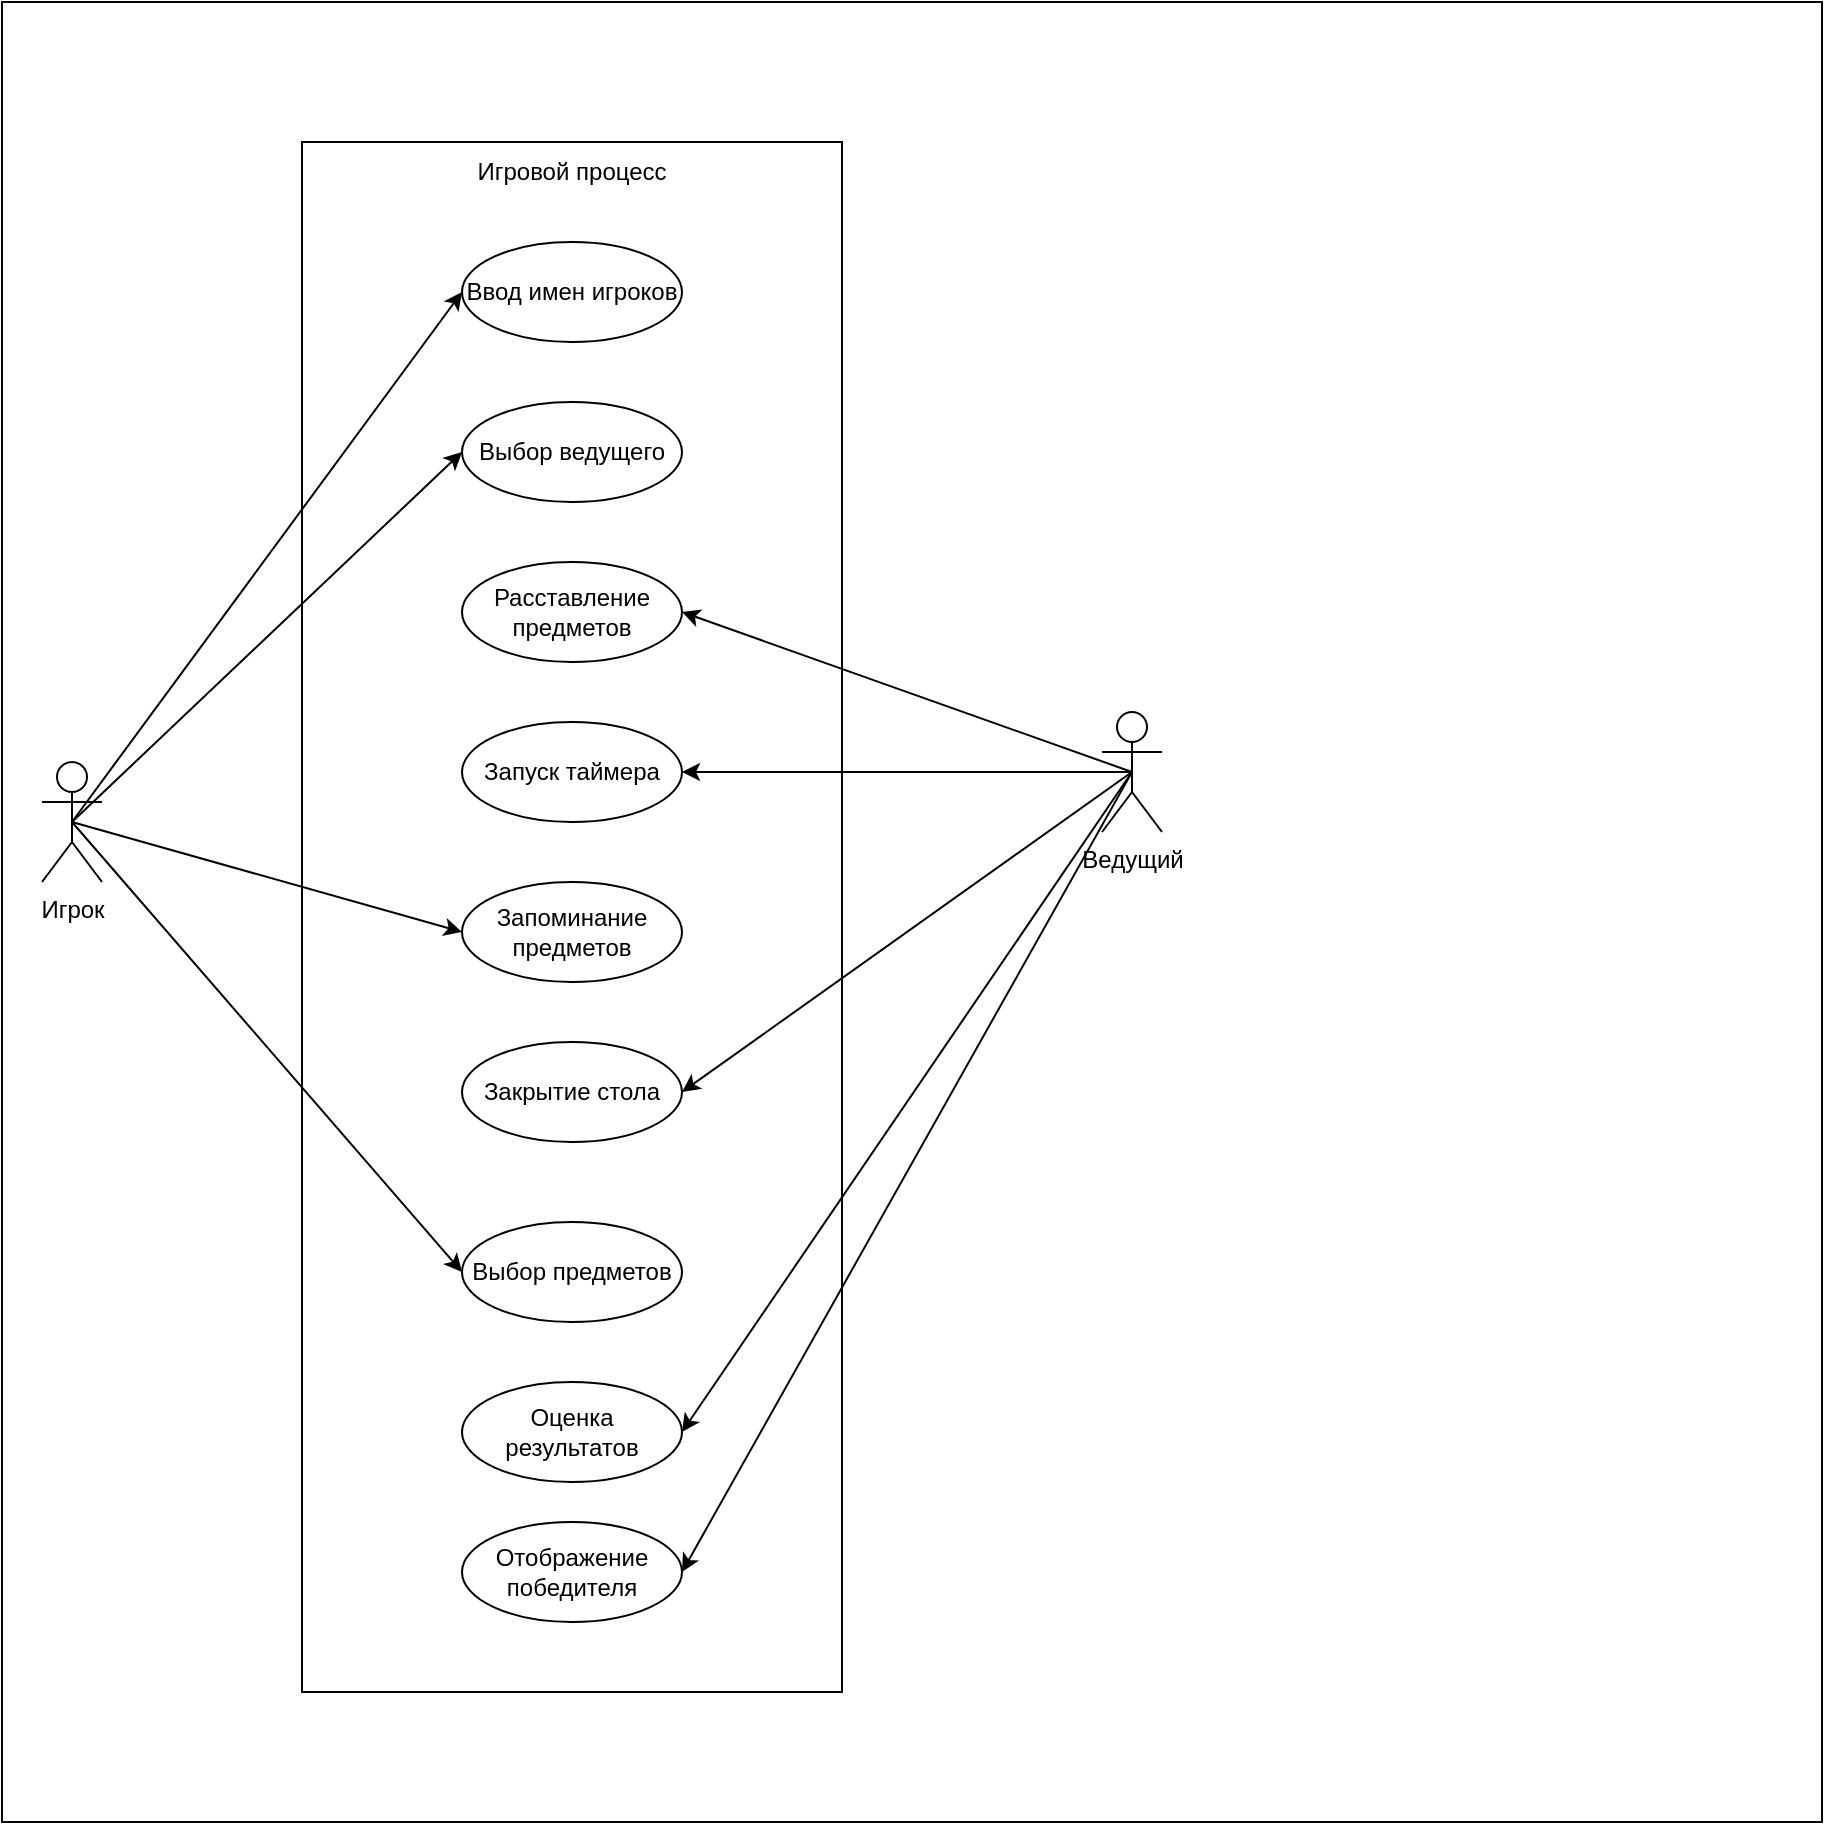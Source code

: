 <mxfile version="24.0.2" type="device">
  <diagram name="Страница — 1" id="uOxXHXKh038WVAj3gjcE">
    <mxGraphModel dx="1706" dy="1080" grid="1" gridSize="10" guides="1" tooltips="1" connect="1" arrows="1" fold="1" page="1" pageScale="1" pageWidth="827" pageHeight="1169" math="0" shadow="0">
      <root>
        <mxCell id="0" />
        <mxCell id="1" parent="0" />
        <mxCell id="snDJWIWxpPCMGMMHMseY-28" value="" style="whiteSpace=wrap;html=1;aspect=fixed;" vertex="1" parent="1">
          <mxGeometry y="110" width="910" height="910" as="geometry" />
        </mxCell>
        <mxCell id="snDJWIWxpPCMGMMHMseY-26" value="" style="rounded=0;whiteSpace=wrap;html=1;" vertex="1" parent="1">
          <mxGeometry x="150" y="180" width="270" height="775" as="geometry" />
        </mxCell>
        <mxCell id="snDJWIWxpPCMGMMHMseY-4" value="Ввод имен игроков" style="ellipse;whiteSpace=wrap;html=1;" vertex="1" parent="1">
          <mxGeometry x="230" y="230" width="110" height="50" as="geometry" />
        </mxCell>
        <mxCell id="snDJWIWxpPCMGMMHMseY-5" value="Выбор ведущего" style="ellipse;whiteSpace=wrap;html=1;" vertex="1" parent="1">
          <mxGeometry x="230" y="310" width="110" height="50" as="geometry" />
        </mxCell>
        <mxCell id="snDJWIWxpPCMGMMHMseY-6" value="Расставление предметов" style="ellipse;whiteSpace=wrap;html=1;" vertex="1" parent="1">
          <mxGeometry x="230" y="390" width="110" height="50" as="geometry" />
        </mxCell>
        <mxCell id="snDJWIWxpPCMGMMHMseY-7" value="Ведущий" style="shape=umlActor;verticalLabelPosition=bottom;verticalAlign=top;html=1;" vertex="1" parent="1">
          <mxGeometry x="550" y="465" width="30" height="60" as="geometry" />
        </mxCell>
        <mxCell id="snDJWIWxpPCMGMMHMseY-10" value="Запуск таймера" style="ellipse;whiteSpace=wrap;html=1;" vertex="1" parent="1">
          <mxGeometry x="230" y="470" width="110" height="50" as="geometry" />
        </mxCell>
        <mxCell id="snDJWIWxpPCMGMMHMseY-11" value="Запоминание предметов" style="ellipse;whiteSpace=wrap;html=1;" vertex="1" parent="1">
          <mxGeometry x="230" y="550" width="110" height="50" as="geometry" />
        </mxCell>
        <mxCell id="snDJWIWxpPCMGMMHMseY-12" value="Закрытие стола" style="ellipse;whiteSpace=wrap;html=1;" vertex="1" parent="1">
          <mxGeometry x="230" y="630" width="110" height="50" as="geometry" />
        </mxCell>
        <mxCell id="snDJWIWxpPCMGMMHMseY-13" value="Выбор предметов" style="ellipse;whiteSpace=wrap;html=1;" vertex="1" parent="1">
          <mxGeometry x="230" y="720" width="110" height="50" as="geometry" />
        </mxCell>
        <mxCell id="snDJWIWxpPCMGMMHMseY-14" value="Отображение победителя" style="ellipse;whiteSpace=wrap;html=1;" vertex="1" parent="1">
          <mxGeometry x="230" y="870" width="110" height="50" as="geometry" />
        </mxCell>
        <mxCell id="snDJWIWxpPCMGMMHMseY-15" value="Игрок" style="shape=umlActor;verticalLabelPosition=bottom;verticalAlign=top;html=1;" vertex="1" parent="1">
          <mxGeometry x="20" y="490" width="30" height="60" as="geometry" />
        </mxCell>
        <mxCell id="snDJWIWxpPCMGMMHMseY-16" value="Оценка результатов" style="ellipse;whiteSpace=wrap;html=1;" vertex="1" parent="1">
          <mxGeometry x="230" y="800" width="110" height="50" as="geometry" />
        </mxCell>
        <mxCell id="snDJWIWxpPCMGMMHMseY-17" value="" style="endArrow=classic;html=1;rounded=0;entryX=0;entryY=0.5;entryDx=0;entryDy=0;exitX=0.5;exitY=0.5;exitDx=0;exitDy=0;exitPerimeter=0;" edge="1" parent="1" source="snDJWIWxpPCMGMMHMseY-15" target="snDJWIWxpPCMGMMHMseY-4">
          <mxGeometry width="50" height="50" relative="1" as="geometry">
            <mxPoint x="40" y="610" as="sourcePoint" />
            <mxPoint x="440" y="550" as="targetPoint" />
          </mxGeometry>
        </mxCell>
        <mxCell id="snDJWIWxpPCMGMMHMseY-18" value="" style="endArrow=classic;html=1;rounded=0;entryX=0;entryY=0.5;entryDx=0;entryDy=0;exitX=0.5;exitY=0.5;exitDx=0;exitDy=0;exitPerimeter=0;" edge="1" parent="1" source="snDJWIWxpPCMGMMHMseY-15" target="snDJWIWxpPCMGMMHMseY-5">
          <mxGeometry width="50" height="50" relative="1" as="geometry">
            <mxPoint x="35" y="270" as="sourcePoint" />
            <mxPoint x="240" y="265" as="targetPoint" />
          </mxGeometry>
        </mxCell>
        <mxCell id="snDJWIWxpPCMGMMHMseY-19" value="" style="endArrow=classic;html=1;rounded=0;entryX=1;entryY=0.5;entryDx=0;entryDy=0;exitX=0.5;exitY=0.5;exitDx=0;exitDy=0;exitPerimeter=0;" edge="1" parent="1" source="snDJWIWxpPCMGMMHMseY-7" target="snDJWIWxpPCMGMMHMseY-6">
          <mxGeometry width="50" height="50" relative="1" as="geometry">
            <mxPoint x="130" y="270" as="sourcePoint" />
            <mxPoint x="250" y="275" as="targetPoint" />
          </mxGeometry>
        </mxCell>
        <mxCell id="snDJWIWxpPCMGMMHMseY-20" value="" style="endArrow=classic;html=1;rounded=0;entryX=1;entryY=0.5;entryDx=0;entryDy=0;exitX=0.5;exitY=0.5;exitDx=0;exitDy=0;exitPerimeter=0;" edge="1" parent="1" source="snDJWIWxpPCMGMMHMseY-7" target="snDJWIWxpPCMGMMHMseY-10">
          <mxGeometry width="50" height="50" relative="1" as="geometry">
            <mxPoint x="495" y="590" as="sourcePoint" />
            <mxPoint x="350" y="425" as="targetPoint" />
          </mxGeometry>
        </mxCell>
        <mxCell id="snDJWIWxpPCMGMMHMseY-21" value="" style="endArrow=classic;html=1;rounded=0;entryX=1;entryY=0.5;entryDx=0;entryDy=0;exitX=0.5;exitY=0.5;exitDx=0;exitDy=0;exitPerimeter=0;" edge="1" parent="1" source="snDJWIWxpPCMGMMHMseY-7" target="snDJWIWxpPCMGMMHMseY-12">
          <mxGeometry width="50" height="50" relative="1" as="geometry">
            <mxPoint x="505" y="600" as="sourcePoint" />
            <mxPoint x="360" y="435" as="targetPoint" />
          </mxGeometry>
        </mxCell>
        <mxCell id="snDJWIWxpPCMGMMHMseY-22" value="" style="endArrow=classic;html=1;rounded=0;entryX=0;entryY=0.5;entryDx=0;entryDy=0;exitX=0.5;exitY=0.5;exitDx=0;exitDy=0;exitPerimeter=0;" edge="1" parent="1" source="snDJWIWxpPCMGMMHMseY-15" target="snDJWIWxpPCMGMMHMseY-11">
          <mxGeometry width="50" height="50" relative="1" as="geometry">
            <mxPoint x="515" y="610" as="sourcePoint" />
            <mxPoint x="370" y="445" as="targetPoint" />
          </mxGeometry>
        </mxCell>
        <mxCell id="snDJWIWxpPCMGMMHMseY-23" value="" style="endArrow=classic;html=1;rounded=0;entryX=0;entryY=0.5;entryDx=0;entryDy=0;exitX=0.5;exitY=0.5;exitDx=0;exitDy=0;exitPerimeter=0;" edge="1" parent="1" source="snDJWIWxpPCMGMMHMseY-15" target="snDJWIWxpPCMGMMHMseY-13">
          <mxGeometry width="50" height="50" relative="1" as="geometry">
            <mxPoint x="135" y="730" as="sourcePoint" />
            <mxPoint x="240" y="585" as="targetPoint" />
          </mxGeometry>
        </mxCell>
        <mxCell id="snDJWIWxpPCMGMMHMseY-24" value="" style="endArrow=classic;html=1;rounded=0;entryX=1;entryY=0.5;entryDx=0;entryDy=0;exitX=0.5;exitY=0.5;exitDx=0;exitDy=0;exitPerimeter=0;" edge="1" parent="1" source="snDJWIWxpPCMGMMHMseY-7" target="snDJWIWxpPCMGMMHMseY-16">
          <mxGeometry width="50" height="50" relative="1" as="geometry">
            <mxPoint x="145" y="740" as="sourcePoint" />
            <mxPoint x="250" y="595" as="targetPoint" />
          </mxGeometry>
        </mxCell>
        <mxCell id="snDJWIWxpPCMGMMHMseY-25" value="" style="endArrow=classic;html=1;rounded=0;entryX=1;entryY=0.5;entryDx=0;entryDy=0;exitX=0.5;exitY=0.5;exitDx=0;exitDy=0;exitPerimeter=0;" edge="1" parent="1" source="snDJWIWxpPCMGMMHMseY-7" target="snDJWIWxpPCMGMMHMseY-14">
          <mxGeometry width="50" height="50" relative="1" as="geometry">
            <mxPoint x="155" y="750" as="sourcePoint" />
            <mxPoint x="260" y="605" as="targetPoint" />
          </mxGeometry>
        </mxCell>
        <mxCell id="snDJWIWxpPCMGMMHMseY-27" value="Игровой процесс" style="text;html=1;align=center;verticalAlign=middle;whiteSpace=wrap;rounded=0;" vertex="1" parent="1">
          <mxGeometry x="200" y="180" width="170" height="30" as="geometry" />
        </mxCell>
      </root>
    </mxGraphModel>
  </diagram>
</mxfile>
